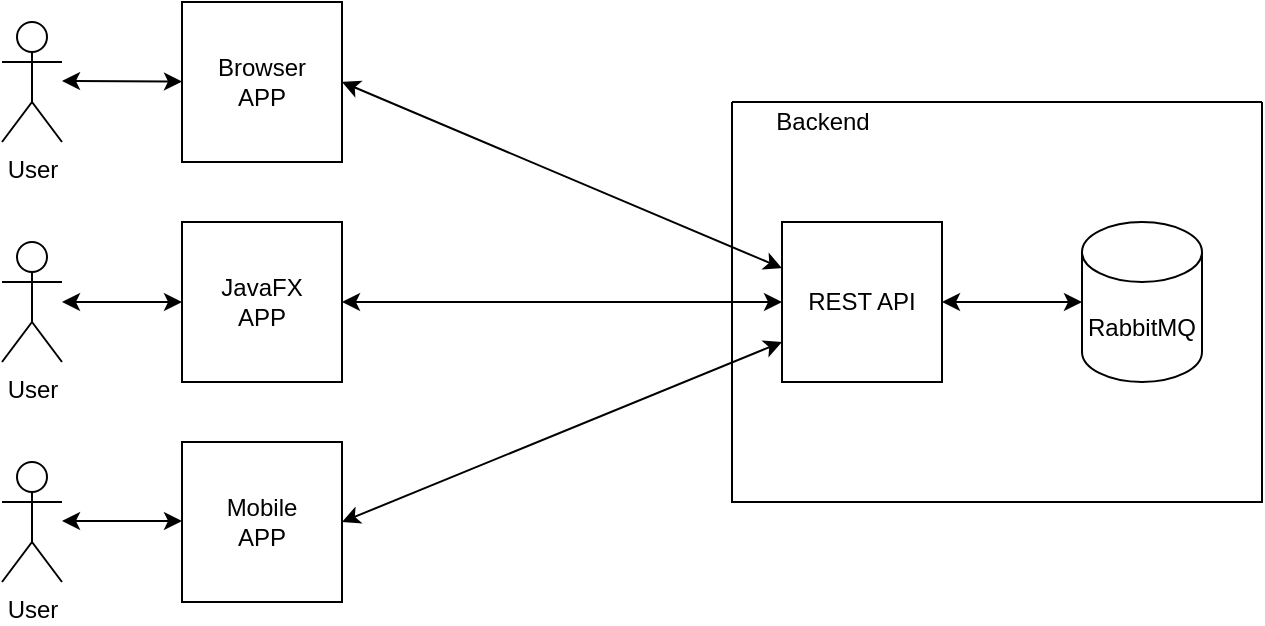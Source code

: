 <mxfile version="15.6.8" type="github">
  <diagram id="UyAn-6XttCJMGp4K2GlG" name="Page-1">
    <mxGraphModel dx="868" dy="450" grid="1" gridSize="10" guides="1" tooltips="1" connect="1" arrows="1" fold="1" page="1" pageScale="1" pageWidth="850" pageHeight="1100" math="0" shadow="0">
      <root>
        <mxCell id="0" />
        <mxCell id="1" parent="0" />
        <mxCell id="2jT_Ej1N7XK5PgUwRGg6-6" value="User&lt;br&gt;" style="shape=umlActor;verticalLabelPosition=bottom;verticalAlign=top;html=1;outlineConnect=0;" vertex="1" parent="1">
          <mxGeometry x="60" y="180" width="30" height="60" as="geometry" />
        </mxCell>
        <mxCell id="2jT_Ej1N7XK5PgUwRGg6-7" value="JavaFX &lt;br&gt;APP" style="whiteSpace=wrap;html=1;aspect=fixed;" vertex="1" parent="1">
          <mxGeometry x="150" y="170" width="80" height="80" as="geometry" />
        </mxCell>
        <mxCell id="2jT_Ej1N7XK5PgUwRGg6-8" value="" style="endArrow=classic;startArrow=classic;html=1;rounded=0;exitX=1;exitY=0.5;exitDx=0;exitDy=0;entryX=0;entryY=0.5;entryDx=0;entryDy=0;" edge="1" parent="1" source="2jT_Ej1N7XK5PgUwRGg6-7" target="2jT_Ej1N7XK5PgUwRGg6-1">
          <mxGeometry width="50" height="50" relative="1" as="geometry">
            <mxPoint x="400" y="260" as="sourcePoint" />
            <mxPoint x="420" y="210" as="targetPoint" />
          </mxGeometry>
        </mxCell>
        <mxCell id="2jT_Ej1N7XK5PgUwRGg6-9" value="" style="endArrow=classic;startArrow=classic;html=1;rounded=0;entryX=0;entryY=0.5;entryDx=0;entryDy=0;" edge="1" parent="1" target="2jT_Ej1N7XK5PgUwRGg6-7">
          <mxGeometry width="50" height="50" relative="1" as="geometry">
            <mxPoint x="90" y="210" as="sourcePoint" />
            <mxPoint x="450" y="210" as="targetPoint" />
          </mxGeometry>
        </mxCell>
        <mxCell id="2jT_Ej1N7XK5PgUwRGg6-10" value="User&lt;br&gt;" style="shape=umlActor;verticalLabelPosition=bottom;verticalAlign=top;html=1;outlineConnect=0;" vertex="1" parent="1">
          <mxGeometry x="60" y="70" width="30" height="60" as="geometry" />
        </mxCell>
        <mxCell id="2jT_Ej1N7XK5PgUwRGg6-11" value="User&lt;br&gt;" style="shape=umlActor;verticalLabelPosition=bottom;verticalAlign=top;html=1;outlineConnect=0;" vertex="1" parent="1">
          <mxGeometry x="60" y="290" width="30" height="60" as="geometry" />
        </mxCell>
        <mxCell id="2jT_Ej1N7XK5PgUwRGg6-13" value="Browser&lt;br&gt;APP" style="whiteSpace=wrap;html=1;aspect=fixed;" vertex="1" parent="1">
          <mxGeometry x="150" y="60" width="80" height="80" as="geometry" />
        </mxCell>
        <mxCell id="2jT_Ej1N7XK5PgUwRGg6-14" value="Mobile&lt;br&gt;APP" style="whiteSpace=wrap;html=1;aspect=fixed;" vertex="1" parent="1">
          <mxGeometry x="150" y="280" width="80" height="80" as="geometry" />
        </mxCell>
        <mxCell id="2jT_Ej1N7XK5PgUwRGg6-15" value="" style="endArrow=classic;startArrow=classic;html=1;rounded=0;" edge="1" parent="1" target="2jT_Ej1N7XK5PgUwRGg6-1">
          <mxGeometry width="50" height="50" relative="1" as="geometry">
            <mxPoint x="230" y="100" as="sourcePoint" />
            <mxPoint x="450" y="190" as="targetPoint" />
          </mxGeometry>
        </mxCell>
        <mxCell id="2jT_Ej1N7XK5PgUwRGg6-16" value="" style="endArrow=classic;startArrow=classic;html=1;rounded=0;exitX=1;exitY=0.5;exitDx=0;exitDy=0;entryX=0;entryY=0.75;entryDx=0;entryDy=0;" edge="1" parent="1" source="2jT_Ej1N7XK5PgUwRGg6-14" target="2jT_Ej1N7XK5PgUwRGg6-1">
          <mxGeometry width="50" height="50" relative="1" as="geometry">
            <mxPoint x="400" y="240" as="sourcePoint" />
            <mxPoint x="450" y="190" as="targetPoint" />
          </mxGeometry>
        </mxCell>
        <mxCell id="2jT_Ej1N7XK5PgUwRGg6-17" value="" style="endArrow=classic;startArrow=classic;html=1;rounded=0;entryX=0;entryY=0.5;entryDx=0;entryDy=0;" edge="1" parent="1">
          <mxGeometry width="50" height="50" relative="1" as="geometry">
            <mxPoint x="90" y="319.5" as="sourcePoint" />
            <mxPoint x="150" y="319.5" as="targetPoint" />
          </mxGeometry>
        </mxCell>
        <mxCell id="2jT_Ej1N7XK5PgUwRGg6-18" value="" style="endArrow=classic;startArrow=classic;html=1;rounded=0;" edge="1" parent="1" target="2jT_Ej1N7XK5PgUwRGg6-13">
          <mxGeometry width="50" height="50" relative="1" as="geometry">
            <mxPoint x="90" y="99.5" as="sourcePoint" />
            <mxPoint x="150" y="99.5" as="targetPoint" />
          </mxGeometry>
        </mxCell>
        <mxCell id="2jT_Ej1N7XK5PgUwRGg6-20" value="" style="swimlane;startSize=0;" vertex="1" parent="1">
          <mxGeometry x="425" y="110" width="265" height="200" as="geometry">
            <mxRectangle x="425" y="110" width="50" height="40" as="alternateBounds" />
          </mxGeometry>
        </mxCell>
        <mxCell id="2jT_Ej1N7XK5PgUwRGg6-21" value="Backend" style="text;html=1;align=center;verticalAlign=middle;resizable=0;points=[];autosize=1;strokeColor=none;fillColor=none;" vertex="1" parent="2jT_Ej1N7XK5PgUwRGg6-20">
          <mxGeometry x="15" width="60" height="20" as="geometry" />
        </mxCell>
        <mxCell id="2jT_Ej1N7XK5PgUwRGg6-1" value="REST API" style="whiteSpace=wrap;html=1;aspect=fixed;" vertex="1" parent="2jT_Ej1N7XK5PgUwRGg6-20">
          <mxGeometry x="25" y="60" width="80" height="80" as="geometry" />
        </mxCell>
        <mxCell id="Usjf7oMxLt9PCGklW3lA-2" value="RabbitMQ" style="shape=cylinder3;whiteSpace=wrap;html=1;boundedLbl=1;backgroundOutline=1;size=15;" parent="2jT_Ej1N7XK5PgUwRGg6-20" vertex="1">
          <mxGeometry x="175" y="60" width="60" height="80" as="geometry" />
        </mxCell>
        <mxCell id="2jT_Ej1N7XK5PgUwRGg6-4" value="" style="endArrow=classic;startArrow=classic;html=1;rounded=0;exitX=1;exitY=0.5;exitDx=0;exitDy=0;entryX=0;entryY=0.5;entryDx=0;entryDy=0;entryPerimeter=0;" edge="1" parent="2jT_Ej1N7XK5PgUwRGg6-20" source="2jT_Ej1N7XK5PgUwRGg6-1" target="Usjf7oMxLt9PCGklW3lA-2">
          <mxGeometry width="50" height="50" relative="1" as="geometry">
            <mxPoint x="-25" y="150" as="sourcePoint" />
            <mxPoint x="105" y="110" as="targetPoint" />
          </mxGeometry>
        </mxCell>
      </root>
    </mxGraphModel>
  </diagram>
</mxfile>
